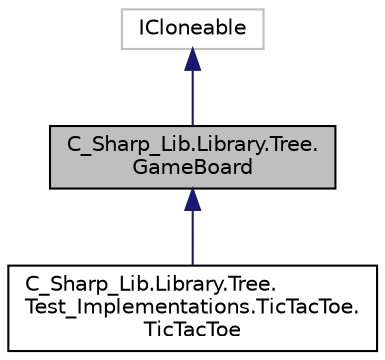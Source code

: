 digraph "C_Sharp_Lib.Library.Tree.GameBoard"
{
 // LATEX_PDF_SIZE
  edge [fontname="Helvetica",fontsize="10",labelfontname="Helvetica",labelfontsize="10"];
  node [fontname="Helvetica",fontsize="10",shape=record];
  Node1 [label="C_Sharp_Lib.Library.Tree.\lGameBoard",height=0.2,width=0.4,color="black", fillcolor="grey75", style="filled", fontcolor="black",tooltip=" "];
  Node2 -> Node1 [dir="back",color="midnightblue",fontsize="10",style="solid",fontname="Helvetica"];
  Node2 [label="ICloneable",height=0.2,width=0.4,color="grey75", fillcolor="white", style="filled",tooltip=" "];
  Node1 -> Node3 [dir="back",color="midnightblue",fontsize="10",style="solid",fontname="Helvetica"];
  Node3 [label="C_Sharp_Lib.Library.Tree.\lTest_Implementations.TicTacToe.\lTicTacToe",height=0.2,width=0.4,color="black", fillcolor="white", style="filled",URL="$class_c___sharp___lib_1_1_library_1_1_tree_1_1_test___implementations_1_1_tic_tac_toe_1_1_tic_tac_toe.html",tooltip=" "];
}
